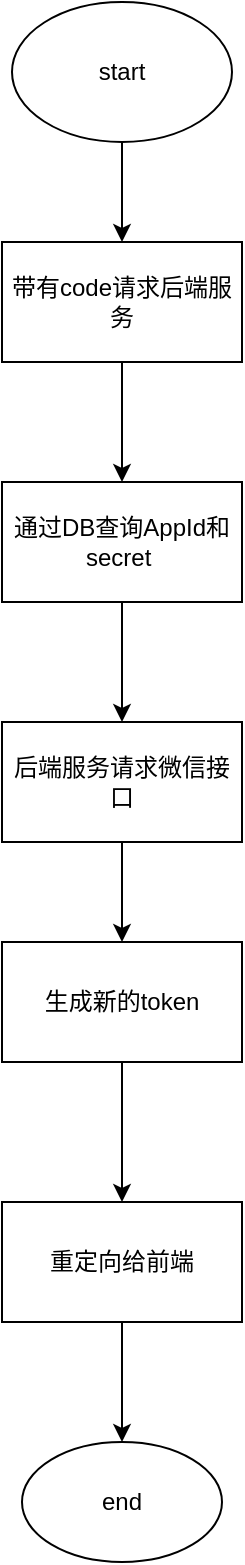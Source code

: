 <mxfile version="14.6.1" type="github">
  <diagram id="llIrLhlr9xIxOQOr6Ofy" name="Page-1">
    <mxGraphModel dx="1422" dy="762" grid="1" gridSize="10" guides="1" tooltips="1" connect="1" arrows="1" fold="1" page="1" pageScale="1" pageWidth="827" pageHeight="1169" math="0" shadow="0">
      <root>
        <mxCell id="0" />
        <mxCell id="1" parent="0" />
        <mxCell id="qvkjvQOMLvkmMmmxw2Dg-8" value="" style="edgeStyle=orthogonalEdgeStyle;rounded=0;orthogonalLoop=1;jettySize=auto;html=1;" edge="1" parent="1" source="qvkjvQOMLvkmMmmxw2Dg-1" target="qvkjvQOMLvkmMmmxw2Dg-2">
          <mxGeometry relative="1" as="geometry" />
        </mxCell>
        <mxCell id="qvkjvQOMLvkmMmmxw2Dg-1" value="start" style="ellipse;whiteSpace=wrap;html=1;" vertex="1" parent="1">
          <mxGeometry x="330" y="40" width="110" height="70" as="geometry" />
        </mxCell>
        <mxCell id="qvkjvQOMLvkmMmmxw2Dg-9" value="" style="edgeStyle=orthogonalEdgeStyle;rounded=0;orthogonalLoop=1;jettySize=auto;html=1;" edge="1" parent="1" source="qvkjvQOMLvkmMmmxw2Dg-2" target="qvkjvQOMLvkmMmmxw2Dg-3">
          <mxGeometry relative="1" as="geometry" />
        </mxCell>
        <mxCell id="qvkjvQOMLvkmMmmxw2Dg-2" value="带有code请求后端服务" style="rounded=0;whiteSpace=wrap;html=1;" vertex="1" parent="1">
          <mxGeometry x="325" y="160" width="120" height="60" as="geometry" />
        </mxCell>
        <mxCell id="qvkjvQOMLvkmMmmxw2Dg-10" value="" style="edgeStyle=orthogonalEdgeStyle;rounded=0;orthogonalLoop=1;jettySize=auto;html=1;" edge="1" parent="1" source="qvkjvQOMLvkmMmmxw2Dg-3" target="qvkjvQOMLvkmMmmxw2Dg-4">
          <mxGeometry relative="1" as="geometry" />
        </mxCell>
        <mxCell id="qvkjvQOMLvkmMmmxw2Dg-3" value="通过DB查询AppId和secret&amp;nbsp;" style="rounded=0;whiteSpace=wrap;html=1;" vertex="1" parent="1">
          <mxGeometry x="325" y="280" width="120" height="60" as="geometry" />
        </mxCell>
        <mxCell id="qvkjvQOMLvkmMmmxw2Dg-11" value="" style="edgeStyle=orthogonalEdgeStyle;rounded=0;orthogonalLoop=1;jettySize=auto;html=1;" edge="1" parent="1" source="qvkjvQOMLvkmMmmxw2Dg-4" target="qvkjvQOMLvkmMmmxw2Dg-5">
          <mxGeometry relative="1" as="geometry" />
        </mxCell>
        <mxCell id="qvkjvQOMLvkmMmmxw2Dg-4" value="后端服务请求微信接口" style="rounded=0;whiteSpace=wrap;html=1;" vertex="1" parent="1">
          <mxGeometry x="325" y="400" width="120" height="60" as="geometry" />
        </mxCell>
        <mxCell id="qvkjvQOMLvkmMmmxw2Dg-12" value="" style="edgeStyle=orthogonalEdgeStyle;rounded=0;orthogonalLoop=1;jettySize=auto;html=1;" edge="1" parent="1" source="qvkjvQOMLvkmMmmxw2Dg-5" target="qvkjvQOMLvkmMmmxw2Dg-6">
          <mxGeometry relative="1" as="geometry" />
        </mxCell>
        <mxCell id="qvkjvQOMLvkmMmmxw2Dg-5" value="生成新的token" style="rounded=0;whiteSpace=wrap;html=1;" vertex="1" parent="1">
          <mxGeometry x="325" y="510" width="120" height="60" as="geometry" />
        </mxCell>
        <mxCell id="qvkjvQOMLvkmMmmxw2Dg-13" value="" style="edgeStyle=orthogonalEdgeStyle;rounded=0;orthogonalLoop=1;jettySize=auto;html=1;" edge="1" parent="1" source="qvkjvQOMLvkmMmmxw2Dg-6" target="qvkjvQOMLvkmMmmxw2Dg-7">
          <mxGeometry relative="1" as="geometry" />
        </mxCell>
        <mxCell id="qvkjvQOMLvkmMmmxw2Dg-6" value="重定向给前端" style="rounded=0;whiteSpace=wrap;html=1;" vertex="1" parent="1">
          <mxGeometry x="325" y="640" width="120" height="60" as="geometry" />
        </mxCell>
        <mxCell id="qvkjvQOMLvkmMmmxw2Dg-7" value="end" style="ellipse;whiteSpace=wrap;html=1;" vertex="1" parent="1">
          <mxGeometry x="335" y="760" width="100" height="60" as="geometry" />
        </mxCell>
      </root>
    </mxGraphModel>
  </diagram>
</mxfile>
